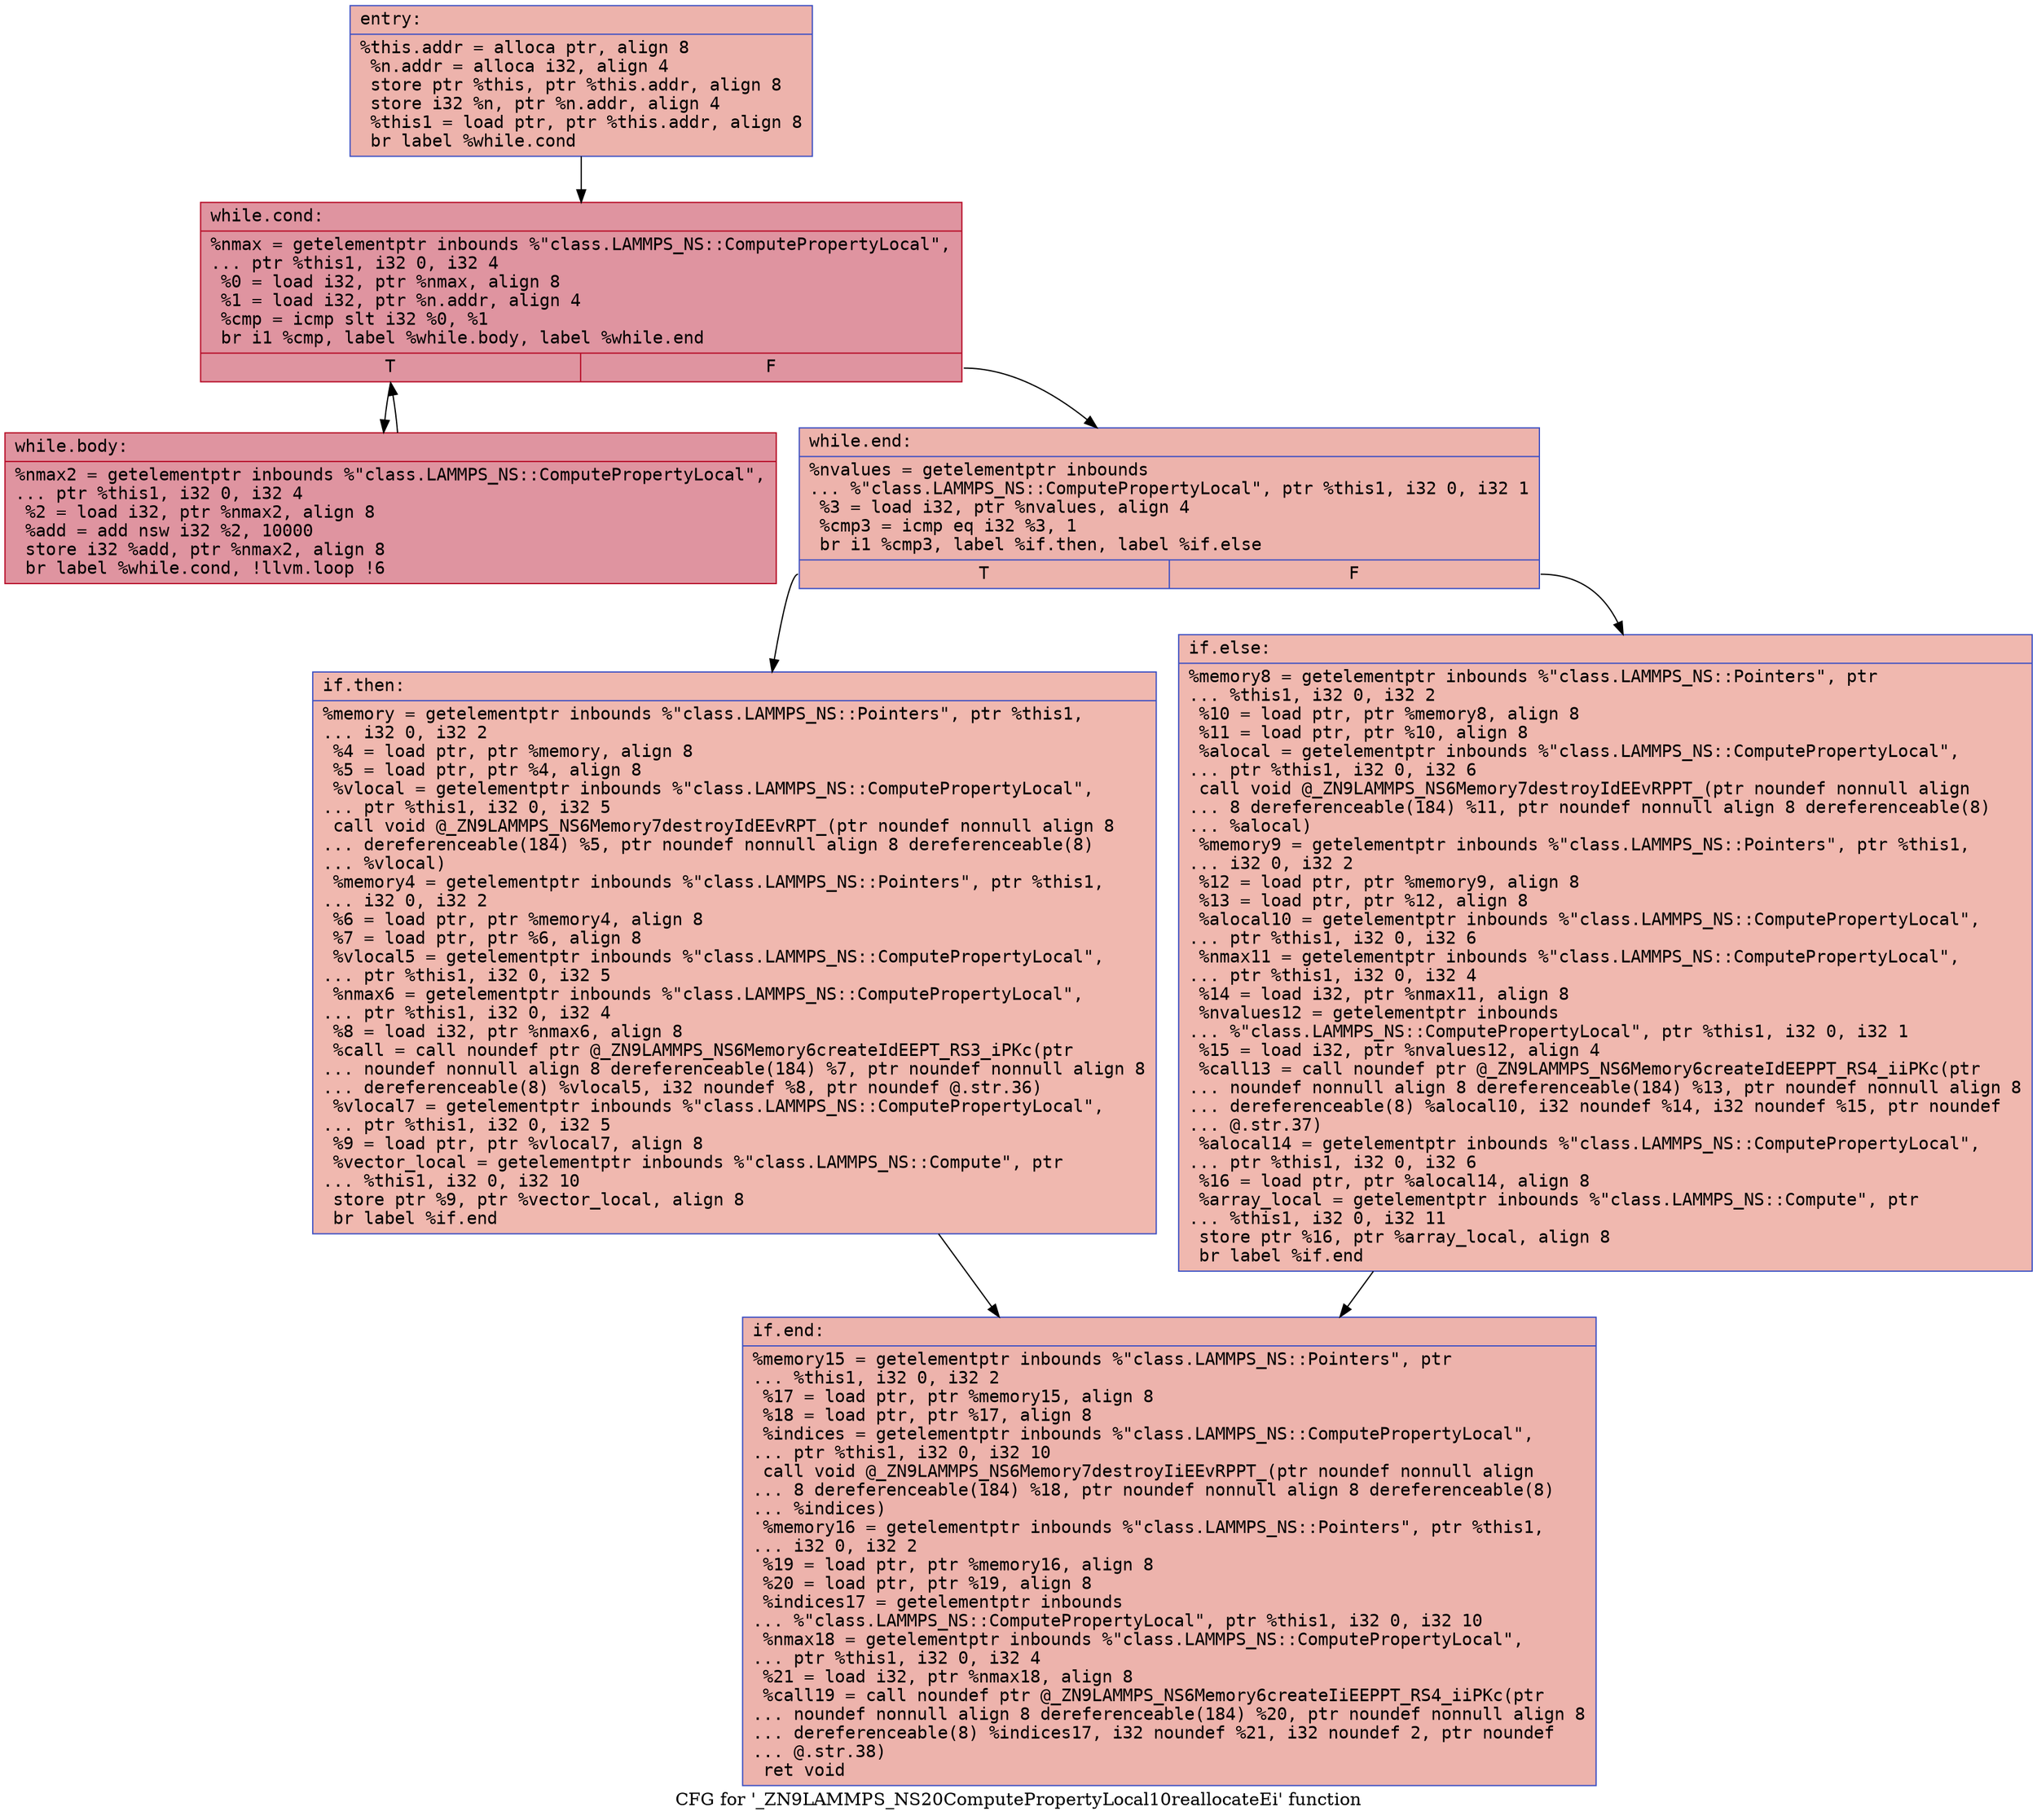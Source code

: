 digraph "CFG for '_ZN9LAMMPS_NS20ComputePropertyLocal10reallocateEi' function" {
	label="CFG for '_ZN9LAMMPS_NS20ComputePropertyLocal10reallocateEi' function";

	Node0x5611e68ca350 [shape=record,color="#3d50c3ff", style=filled, fillcolor="#d6524470" fontname="Courier",label="{entry:\l|  %this.addr = alloca ptr, align 8\l  %n.addr = alloca i32, align 4\l  store ptr %this, ptr %this.addr, align 8\l  store i32 %n, ptr %n.addr, align 4\l  %this1 = load ptr, ptr %this.addr, align 8\l  br label %while.cond\l}"];
	Node0x5611e68ca350 -> Node0x5611e68ca630[tooltip="entry -> while.cond\nProbability 100.00%" ];
	Node0x5611e68ca630 [shape=record,color="#b70d28ff", style=filled, fillcolor="#b70d2870" fontname="Courier",label="{while.cond:\l|  %nmax = getelementptr inbounds %\"class.LAMMPS_NS::ComputePropertyLocal\",\l... ptr %this1, i32 0, i32 4\l  %0 = load i32, ptr %nmax, align 8\l  %1 = load i32, ptr %n.addr, align 4\l  %cmp = icmp slt i32 %0, %1\l  br i1 %cmp, label %while.body, label %while.end\l|{<s0>T|<s1>F}}"];
	Node0x5611e68ca630:s0 -> Node0x5611e68d0390[tooltip="while.cond -> while.body\nProbability 96.88%" ];
	Node0x5611e68ca630:s1 -> Node0x5611e68d0410[tooltip="while.cond -> while.end\nProbability 3.12%" ];
	Node0x5611e68d0390 [shape=record,color="#b70d28ff", style=filled, fillcolor="#b70d2870" fontname="Courier",label="{while.body:\l|  %nmax2 = getelementptr inbounds %\"class.LAMMPS_NS::ComputePropertyLocal\",\l... ptr %this1, i32 0, i32 4\l  %2 = load i32, ptr %nmax2, align 8\l  %add = add nsw i32 %2, 10000\l  store i32 %add, ptr %nmax2, align 8\l  br label %while.cond, !llvm.loop !6\l}"];
	Node0x5611e68d0390 -> Node0x5611e68ca630[tooltip="while.body -> while.cond\nProbability 100.00%" ];
	Node0x5611e68d0410 [shape=record,color="#3d50c3ff", style=filled, fillcolor="#d6524470" fontname="Courier",label="{while.end:\l|  %nvalues = getelementptr inbounds\l... %\"class.LAMMPS_NS::ComputePropertyLocal\", ptr %this1, i32 0, i32 1\l  %3 = load i32, ptr %nvalues, align 4\l  %cmp3 = icmp eq i32 %3, 1\l  br i1 %cmp3, label %if.then, label %if.else\l|{<s0>T|<s1>F}}"];
	Node0x5611e68d0410:s0 -> Node0x5611e68d0c10[tooltip="while.end -> if.then\nProbability 50.00%" ];
	Node0x5611e68d0410:s1 -> Node0x5611e68d0c80[tooltip="while.end -> if.else\nProbability 50.00%" ];
	Node0x5611e68d0c10 [shape=record,color="#3d50c3ff", style=filled, fillcolor="#dc5d4a70" fontname="Courier",label="{if.then:\l|  %memory = getelementptr inbounds %\"class.LAMMPS_NS::Pointers\", ptr %this1,\l... i32 0, i32 2\l  %4 = load ptr, ptr %memory, align 8\l  %5 = load ptr, ptr %4, align 8\l  %vlocal = getelementptr inbounds %\"class.LAMMPS_NS::ComputePropertyLocal\",\l... ptr %this1, i32 0, i32 5\l  call void @_ZN9LAMMPS_NS6Memory7destroyIdEEvRPT_(ptr noundef nonnull align 8\l... dereferenceable(184) %5, ptr noundef nonnull align 8 dereferenceable(8)\l... %vlocal)\l  %memory4 = getelementptr inbounds %\"class.LAMMPS_NS::Pointers\", ptr %this1,\l... i32 0, i32 2\l  %6 = load ptr, ptr %memory4, align 8\l  %7 = load ptr, ptr %6, align 8\l  %vlocal5 = getelementptr inbounds %\"class.LAMMPS_NS::ComputePropertyLocal\",\l... ptr %this1, i32 0, i32 5\l  %nmax6 = getelementptr inbounds %\"class.LAMMPS_NS::ComputePropertyLocal\",\l... ptr %this1, i32 0, i32 4\l  %8 = load i32, ptr %nmax6, align 8\l  %call = call noundef ptr @_ZN9LAMMPS_NS6Memory6createIdEEPT_RS3_iPKc(ptr\l... noundef nonnull align 8 dereferenceable(184) %7, ptr noundef nonnull align 8\l... dereferenceable(8) %vlocal5, i32 noundef %8, ptr noundef @.str.36)\l  %vlocal7 = getelementptr inbounds %\"class.LAMMPS_NS::ComputePropertyLocal\",\l... ptr %this1, i32 0, i32 5\l  %9 = load ptr, ptr %vlocal7, align 8\l  %vector_local = getelementptr inbounds %\"class.LAMMPS_NS::Compute\", ptr\l... %this1, i32 0, i32 10\l  store ptr %9, ptr %vector_local, align 8\l  br label %if.end\l}"];
	Node0x5611e68d0c10 -> Node0x5611e68d0800[tooltip="if.then -> if.end\nProbability 100.00%" ];
	Node0x5611e68d0c80 [shape=record,color="#3d50c3ff", style=filled, fillcolor="#dc5d4a70" fontname="Courier",label="{if.else:\l|  %memory8 = getelementptr inbounds %\"class.LAMMPS_NS::Pointers\", ptr\l... %this1, i32 0, i32 2\l  %10 = load ptr, ptr %memory8, align 8\l  %11 = load ptr, ptr %10, align 8\l  %alocal = getelementptr inbounds %\"class.LAMMPS_NS::ComputePropertyLocal\",\l... ptr %this1, i32 0, i32 6\l  call void @_ZN9LAMMPS_NS6Memory7destroyIdEEvRPPT_(ptr noundef nonnull align\l... 8 dereferenceable(184) %11, ptr noundef nonnull align 8 dereferenceable(8)\l... %alocal)\l  %memory9 = getelementptr inbounds %\"class.LAMMPS_NS::Pointers\", ptr %this1,\l... i32 0, i32 2\l  %12 = load ptr, ptr %memory9, align 8\l  %13 = load ptr, ptr %12, align 8\l  %alocal10 = getelementptr inbounds %\"class.LAMMPS_NS::ComputePropertyLocal\",\l... ptr %this1, i32 0, i32 6\l  %nmax11 = getelementptr inbounds %\"class.LAMMPS_NS::ComputePropertyLocal\",\l... ptr %this1, i32 0, i32 4\l  %14 = load i32, ptr %nmax11, align 8\l  %nvalues12 = getelementptr inbounds\l... %\"class.LAMMPS_NS::ComputePropertyLocal\", ptr %this1, i32 0, i32 1\l  %15 = load i32, ptr %nvalues12, align 4\l  %call13 = call noundef ptr @_ZN9LAMMPS_NS6Memory6createIdEEPPT_RS4_iiPKc(ptr\l... noundef nonnull align 8 dereferenceable(184) %13, ptr noundef nonnull align 8\l... dereferenceable(8) %alocal10, i32 noundef %14, i32 noundef %15, ptr noundef\l... @.str.37)\l  %alocal14 = getelementptr inbounds %\"class.LAMMPS_NS::ComputePropertyLocal\",\l... ptr %this1, i32 0, i32 6\l  %16 = load ptr, ptr %alocal14, align 8\l  %array_local = getelementptr inbounds %\"class.LAMMPS_NS::Compute\", ptr\l... %this1, i32 0, i32 11\l  store ptr %16, ptr %array_local, align 8\l  br label %if.end\l}"];
	Node0x5611e68d0c80 -> Node0x5611e68d0800[tooltip="if.else -> if.end\nProbability 100.00%" ];
	Node0x5611e68d0800 [shape=record,color="#3d50c3ff", style=filled, fillcolor="#d6524470" fontname="Courier",label="{if.end:\l|  %memory15 = getelementptr inbounds %\"class.LAMMPS_NS::Pointers\", ptr\l... %this1, i32 0, i32 2\l  %17 = load ptr, ptr %memory15, align 8\l  %18 = load ptr, ptr %17, align 8\l  %indices = getelementptr inbounds %\"class.LAMMPS_NS::ComputePropertyLocal\",\l... ptr %this1, i32 0, i32 10\l  call void @_ZN9LAMMPS_NS6Memory7destroyIiEEvRPPT_(ptr noundef nonnull align\l... 8 dereferenceable(184) %18, ptr noundef nonnull align 8 dereferenceable(8)\l... %indices)\l  %memory16 = getelementptr inbounds %\"class.LAMMPS_NS::Pointers\", ptr %this1,\l... i32 0, i32 2\l  %19 = load ptr, ptr %memory16, align 8\l  %20 = load ptr, ptr %19, align 8\l  %indices17 = getelementptr inbounds\l... %\"class.LAMMPS_NS::ComputePropertyLocal\", ptr %this1, i32 0, i32 10\l  %nmax18 = getelementptr inbounds %\"class.LAMMPS_NS::ComputePropertyLocal\",\l... ptr %this1, i32 0, i32 4\l  %21 = load i32, ptr %nmax18, align 8\l  %call19 = call noundef ptr @_ZN9LAMMPS_NS6Memory6createIiEEPPT_RS4_iiPKc(ptr\l... noundef nonnull align 8 dereferenceable(184) %20, ptr noundef nonnull align 8\l... dereferenceable(8) %indices17, i32 noundef %21, i32 noundef 2, ptr noundef\l... @.str.38)\l  ret void\l}"];
}
